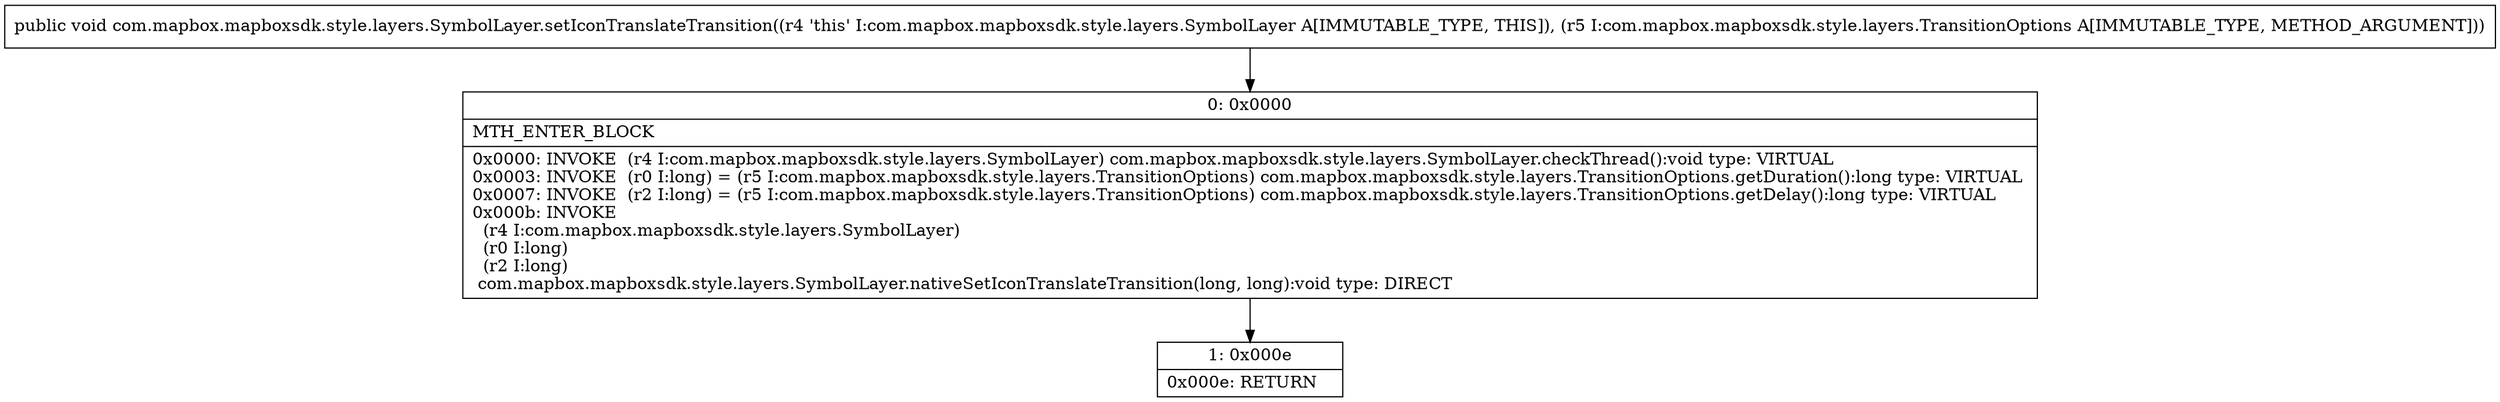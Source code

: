 digraph "CFG forcom.mapbox.mapboxsdk.style.layers.SymbolLayer.setIconTranslateTransition(Lcom\/mapbox\/mapboxsdk\/style\/layers\/TransitionOptions;)V" {
Node_0 [shape=record,label="{0\:\ 0x0000|MTH_ENTER_BLOCK\l|0x0000: INVOKE  (r4 I:com.mapbox.mapboxsdk.style.layers.SymbolLayer) com.mapbox.mapboxsdk.style.layers.SymbolLayer.checkThread():void type: VIRTUAL \l0x0003: INVOKE  (r0 I:long) = (r5 I:com.mapbox.mapboxsdk.style.layers.TransitionOptions) com.mapbox.mapboxsdk.style.layers.TransitionOptions.getDuration():long type: VIRTUAL \l0x0007: INVOKE  (r2 I:long) = (r5 I:com.mapbox.mapboxsdk.style.layers.TransitionOptions) com.mapbox.mapboxsdk.style.layers.TransitionOptions.getDelay():long type: VIRTUAL \l0x000b: INVOKE  \l  (r4 I:com.mapbox.mapboxsdk.style.layers.SymbolLayer)\l  (r0 I:long)\l  (r2 I:long)\l com.mapbox.mapboxsdk.style.layers.SymbolLayer.nativeSetIconTranslateTransition(long, long):void type: DIRECT \l}"];
Node_1 [shape=record,label="{1\:\ 0x000e|0x000e: RETURN   \l}"];
MethodNode[shape=record,label="{public void com.mapbox.mapboxsdk.style.layers.SymbolLayer.setIconTranslateTransition((r4 'this' I:com.mapbox.mapboxsdk.style.layers.SymbolLayer A[IMMUTABLE_TYPE, THIS]), (r5 I:com.mapbox.mapboxsdk.style.layers.TransitionOptions A[IMMUTABLE_TYPE, METHOD_ARGUMENT])) }"];
MethodNode -> Node_0;
Node_0 -> Node_1;
}

